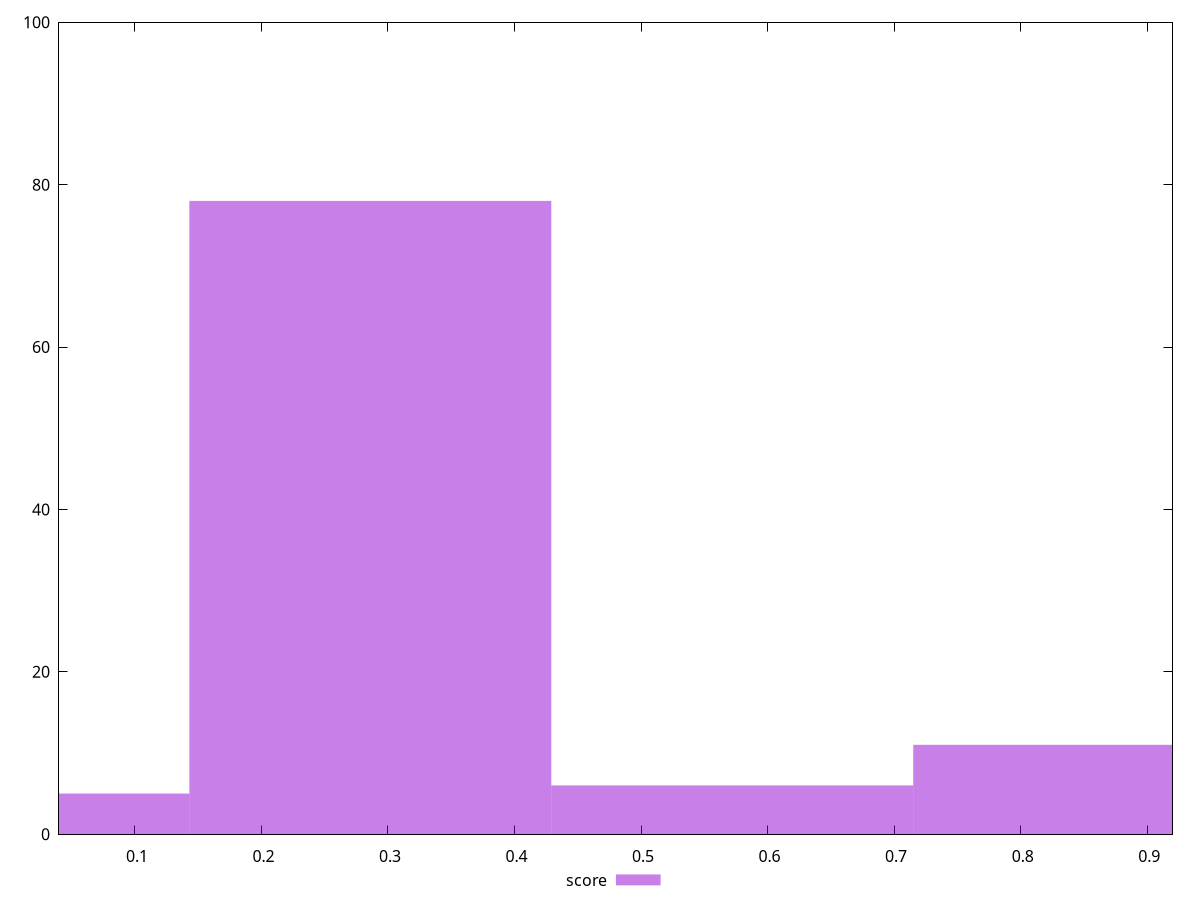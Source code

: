 reset

$score <<EOF
0.28604273599099034 78
0.8581282079729711 11
0.5720854719819807 6
0 5
EOF

set key outside below
set boxwidth 0.28604273599099034
set xrange [0.04:0.92]
set yrange [0:100]
set trange [0:100]
set style fill transparent solid 0.5 noborder
set terminal svg size 640, 490 enhanced background rgb 'white'
set output "reprap/first-meaningful-paint/samples/pages+cached+noexternal/score/histogram.svg"

plot $score title "score" with boxes

reset
